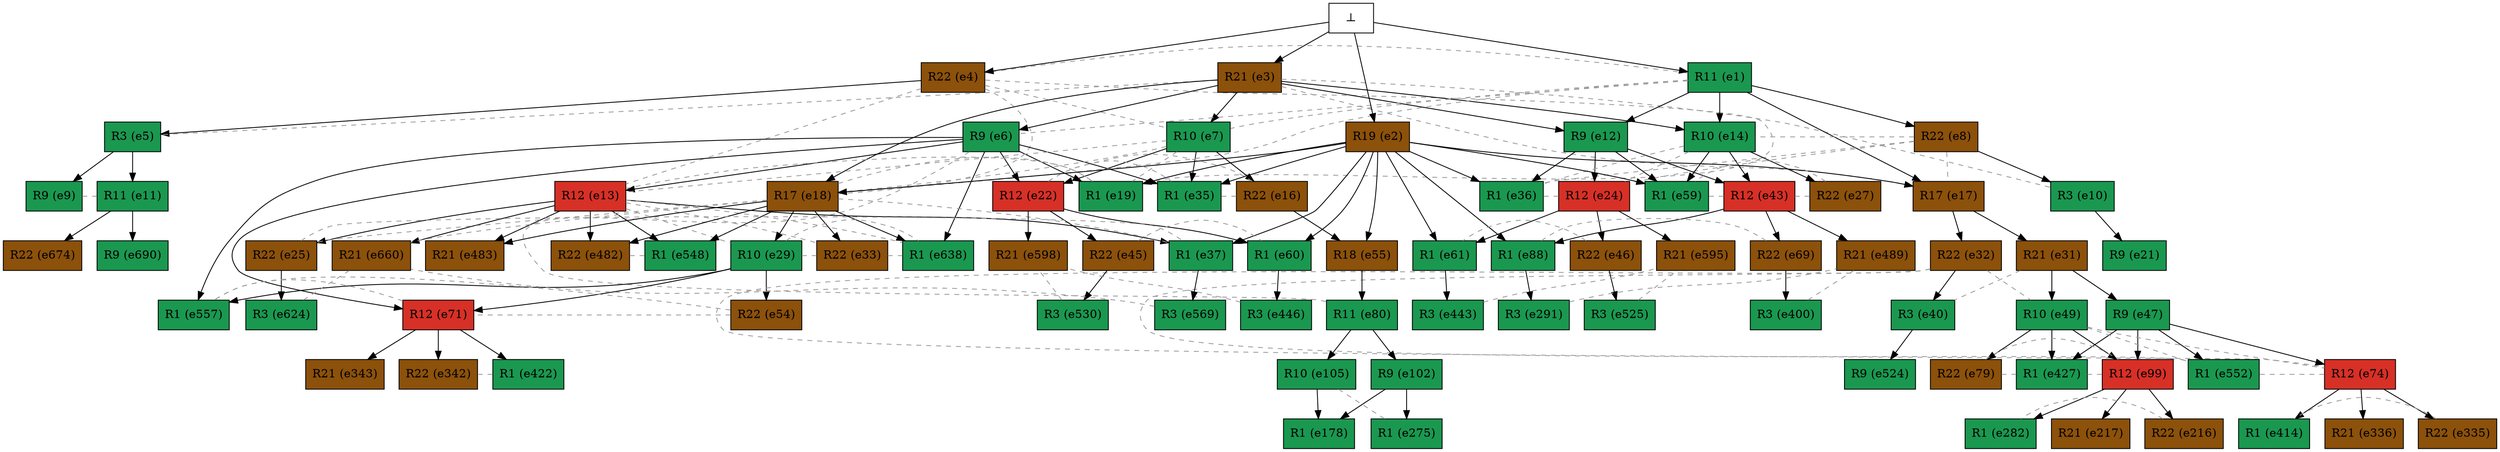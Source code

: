 digraph test {
  e4 -> e5;
  e3 -> e6;
  e3 -> e7;
  e1 -> e8;
  e5 -> e9;
  e8 -> e10;
  e5 -> e11;
  e1 -> e12;
  e3 -> e12;
  e6 -> e13;
  e1 -> e14;
  e3 -> e14;
  e7 -> e16;
  e1 -> e17;
  e2 -> e17;
  e2 -> e18;
  e3 -> e18;
  e2 -> e19;
  e6 -> e19;
  e10 -> e21;
  e6 -> e22;
  e7 -> e22;
  e12 -> e24;
  e13 -> e25;
  e14 -> e27;
  e18 -> e29;
  e17 -> e31;
  e17 -> e32;
  e18 -> e33;
  e2 -> e35;
  e6 -> e35;
  e7 -> e35;
  e2 -> e36;
  e12 -> e36;
  e2 -> e37;
  e13 -> e37;
  e32 -> e40;
  e12 -> e43;
  e14 -> e43;
  e22 -> e45;
  e24 -> e46;
  e31 -> e47;
  e31 -> e49;
  e29 -> e54;
  e2 -> e55;
  e16 -> e55;
  e2 -> e59;
  e12 -> e59;
  e14 -> e59;
  e2 -> e60;
  e22 -> e60;
  e2 -> e61;
  e24 -> e61;
  e43 -> e69;
  e6 -> e71;
  e29 -> e71;
  e47 -> e74;
  e49 -> e79;
  e55 -> e80;
  e2 -> e88;
  e43 -> e88;
  e47 -> e99;
  e49 -> e99;
  e80 -> e102;
  e80 -> e105;
  e102 -> e178;
  e105 -> e178;
  e99 -> e216;
  e99 -> e217;
  e102 -> e275;
  e99 -> e282;
  e88 -> e291;
  e74 -> e335;
  e74 -> e336;
  e71 -> e342;
  e71 -> e343;
  e69 -> e400;
  e74 -> e414;
  e71 -> e422;
  e47 -> e427;
  e49 -> e427;
  e61 -> e443;
  e60 -> e446;
  e13 -> e482;
  e18 -> e482;
  e13 -> e483;
  e18 -> e483;
  e43 -> e489;
  e40 -> e524;
  e46 -> e525;
  e45 -> e530;
  e13 -> e548;
  e18 -> e548;
  e47 -> e552;
  e6 -> e557;
  e29 -> e557;
  e37 -> e569;
  e24 -> e595;
  e22 -> e598;
  e25 -> e624;
  e6 -> e638;
  e18 -> e638;
  e13 -> e660;
  e11 -> e674;
  e11 -> e690;
  e0 -> e1;
  e0 -> e2;
  e0 -> e3;
  e0 -> e4;

//conflicts
  e1 -> e4 [arrowhead=none color=gray60 style=dashed constraint=false];
  e1 -> e6 [arrowhead=none color=gray60 style=dashed constraint=false];
  e1 -> e7 [arrowhead=none color=gray60 style=dashed constraint=false];
  e1 -> e18 [arrowhead=none color=gray60 style=dashed constraint=false];
  e3 -> e5 [arrowhead=none color=gray60 style=dashed constraint=false];
  e3 -> e10 [arrowhead=none color=gray60 style=dashed constraint=false];
  e3 -> e17 [arrowhead=none color=gray60 style=dashed constraint=false];
  e4 -> e7 [arrowhead=none color=gray60 style=dashed constraint=false];
  e4 -> e13 [arrowhead=none color=gray60 style=dashed constraint=false];
  e4 -> e18 [arrowhead=none color=gray60 style=dashed constraint=false];
  e4 -> e19 [arrowhead=none color=gray60 style=dashed constraint=false];
  e6 -> e80 [arrowhead=none color=gray60 style=dashed constraint=false];
  e7 -> e13 [arrowhead=none color=gray60 style=dashed constraint=false];
  e7 -> e18 [arrowhead=none color=gray60 style=dashed constraint=false];
  e7 -> e19 [arrowhead=none color=gray60 style=dashed constraint=false];
  e8 -> e14 [arrowhead=none color=gray60 style=dashed constraint=false];
  e8 -> e17 [arrowhead=none color=gray60 style=dashed constraint=false];
  e8 -> e24 [arrowhead=none color=gray60 style=dashed constraint=false];
  e8 -> e36 [arrowhead=none color=gray60 style=dashed constraint=false];
  e9 -> e11 [arrowhead=none color=gray60 style=dashed constraint=false];
  e13 -> e19 [arrowhead=none color=gray60 style=dashed constraint=false];
  e13 -> e29 [arrowhead=none color=gray60 style=dashed constraint=false];
  e13 -> e33 [arrowhead=none color=gray60 style=dashed constraint=false];
  e13 -> e638 [arrowhead=none color=gray60 style=dashed constraint=false];
  e14 -> e24 [arrowhead=none color=gray60 style=dashed constraint=false];
  e14 -> e36 [arrowhead=none color=gray60 style=dashed constraint=false];
  e16 -> e22 [arrowhead=none color=gray60 style=dashed constraint=false];
  e16 -> e35 [arrowhead=none color=gray60 style=dashed constraint=false];
  e18 -> e19 [arrowhead=none color=gray60 style=dashed constraint=false];
  e18 -> e25 [arrowhead=none color=gray60 style=dashed constraint=false];
  e18 -> e37 [arrowhead=none color=gray60 style=dashed constraint=false];
  e18 -> e660 [arrowhead=none color=gray60 style=dashed constraint=false];
  e22 -> e35 [arrowhead=none color=gray60 style=dashed constraint=false];
  e24 -> e36 [arrowhead=none color=gray60 style=dashed constraint=false];
  e25 -> e37 [arrowhead=none color=gray60 style=dashed constraint=false];
  e27 -> e43 [arrowhead=none color=gray60 style=dashed constraint=false];
  e27 -> e59 [arrowhead=none color=gray60 style=dashed constraint=false];
  e29 -> e33 [arrowhead=none color=gray60 style=dashed constraint=false];
  e29 -> e638 [arrowhead=none color=gray60 style=dashed constraint=false];
  e31 -> e40 [arrowhead=none color=gray60 style=dashed constraint=false];
  e32 -> e49 [arrowhead=none color=gray60 style=dashed constraint=false];
  e32 -> e74 [arrowhead=none color=gray60 style=dashed constraint=false];
  e32 -> e552 [arrowhead=none color=gray60 style=dashed constraint=false];
  e33 -> e638 [arrowhead=none color=gray60 style=dashed constraint=false];
  e43 -> e59 [arrowhead=none color=gray60 style=dashed constraint=false];
  e45 -> e60 [arrowhead=none color=gray60 style=dashed constraint=false];
  e46 -> e61 [arrowhead=none color=gray60 style=dashed constraint=false];
  e49 -> e74 [arrowhead=none color=gray60 style=dashed constraint=false];
  e49 -> e552 [arrowhead=none color=gray60 style=dashed constraint=false];
  e54 -> e71 [arrowhead=none color=gray60 style=dashed constraint=false];
  e54 -> e557 [arrowhead=none color=gray60 style=dashed constraint=false];
  e69 -> e88 [arrowhead=none color=gray60 style=dashed constraint=false];
  e71 -> e557 [arrowhead=none color=gray60 style=dashed constraint=false];
  e74 -> e552 [arrowhead=none color=gray60 style=dashed constraint=false];
  e79 -> e99 [arrowhead=none color=gray60 style=dashed constraint=false];
  e79 -> e427 [arrowhead=none color=gray60 style=dashed constraint=false];
  e99 -> e427 [arrowhead=none color=gray60 style=dashed constraint=false];
  e105 -> e275 [arrowhead=none color=gray60 style=dashed constraint=false];
  e216 -> e282 [arrowhead=none color=gray60 style=dashed constraint=false];
  e291 -> e489 [arrowhead=none color=gray60 style=dashed constraint=false];
  e335 -> e414 [arrowhead=none color=gray60 style=dashed constraint=false];
  e342 -> e422 [arrowhead=none color=gray60 style=dashed constraint=false];
  e400 -> e489 [arrowhead=none color=gray60 style=dashed constraint=false];
  e443 -> e595 [arrowhead=none color=gray60 style=dashed constraint=false];
  e446 -> e598 [arrowhead=none color=gray60 style=dashed constraint=false];
  e482 -> e548 [arrowhead=none color=gray60 style=dashed constraint=false];
  e525 -> e595 [arrowhead=none color=gray60 style=dashed constraint=false];
  e530 -> e598 [arrowhead=none color=gray60 style=dashed constraint=false];
  e569 -> e660 [arrowhead=none color=gray60 style=dashed constraint=false];
  e624 -> e660 [arrowhead=none color=gray60 style=dashed constraint=false];

  e1 [color="black" fillcolor="#1a9850:#1a9850" label="R11 (e1)" shape=box style=filled];
  e2 [color="black" fillcolor="#8c510a:#8c510a" label="R19 (e2)" shape=box style=filled];
  e3 [color="black" fillcolor="#8c510a:#8c510a" label="R21 (e3)" shape=box style=filled];
  e4 [color="black" fillcolor="#8c510a:#8c510a" label="R22 (e4)" shape=box style=filled];
  e5 [color="black" fillcolor="#1a9850:#1a9850" label="R3 (e5)" shape=box style=filled];
  e6 [color="black" fillcolor="#1a9850:#1a9850" label="R9 (e6)" shape=box style=filled];
  e7 [color="black" fillcolor="#1a9850:#1a9850" label="R10 (e7)" shape=box style=filled];
  e8 [color="black" fillcolor="#8c510a:#8c510a" label="R22 (e8)" shape=box style=filled];
  e9 [color="black" fillcolor="#1a9850:#1a9850" label="R9 (e9)" shape=box style=filled];
  e10 [color="black" fillcolor="#1a9850:#1a9850" label="R3 (e10)" shape=box style=filled];
  e11 [color="black" fillcolor="#1a9850:#1a9850" label="R11 (e11)" shape=box style=filled];
  e12 [color="black" fillcolor="#1a9850:#1a9850" label="R9 (e12)" shape=box style=filled];
  e13 [color="black" fillcolor="#d73027:#d73027" label="R12 (e13)" shape=box style=filled];
  e14 [color="black" fillcolor="#1a9850:#1a9850" label="R10 (e14)" shape=box style=filled];
  e16 [color="black" fillcolor="#8c510a:#8c510a" label="R22 (e16)" shape=box style=filled];
  e17 [color="black" fillcolor="#8c510a:#8c510a" label="R17 (e17)" shape=box style=filled];
  e18 [color="black" fillcolor="#8c510a:#8c510a" label="R17 (e18)" shape=box style=filled];
  e19 [color="black" fillcolor="#1a9850:#1a9850" label="R1 (e19)" shape=box style=filled];
  e21 [color="black" fillcolor="#1a9850:#1a9850" label="R9 (e21)" shape=box style=filled];
  e22 [color="black" fillcolor="#d73027:#d73027" label="R12 (e22)" shape=box style=filled];
  e24 [color="black" fillcolor="#d73027:#d73027" label="R12 (e24)" shape=box style=filled];
  e25 [color="black" fillcolor="#8c510a:#8c510a" label="R22 (e25)" shape=box style=filled];
  e27 [color="black" fillcolor="#8c510a:#8c510a" label="R22 (e27)" shape=box style=filled];
  e29 [color="black" fillcolor="#1a9850:#1a9850" label="R10 (e29)" shape=box style=filled];
  e31 [color="black" fillcolor="#8c510a:#8c510a" label="R21 (e31)" shape=box style=filled];
  e32 [color="black" fillcolor="#8c510a:#8c510a" label="R22 (e32)" shape=box style=filled];
  e33 [color="black" fillcolor="#8c510a:#8c510a" label="R22 (e33)" shape=box style=filled];
  e35 [color="black" fillcolor="#1a9850:#1a9850" label="R1 (e35)" shape=box style=filled];
  e36 [color="black" fillcolor="#1a9850:#1a9850" label="R1 (e36)" shape=box style=filled];
  e37 [color="black" fillcolor="#1a9850:#1a9850" label="R1 (e37)" shape=box style=filled];
  e40 [color="black" fillcolor="#1a9850:#1a9850" label="R3 (e40)" shape=box style=filled];
  e43 [color="black" fillcolor="#d73027:#d73027" label="R12 (e43)" shape=box style=filled];
  e45 [color="black" fillcolor="#8c510a:#8c510a" label="R22 (e45)" shape=box style=filled];
  e46 [color="black" fillcolor="#8c510a:#8c510a" label="R22 (e46)" shape=box style=filled];
  e47 [color="black" fillcolor="#1a9850:#1a9850" label="R9 (e47)" shape=box style=filled];
  e49 [color="black" fillcolor="#1a9850:#1a9850" label="R10 (e49)" shape=box style=filled];
  e54 [color="black" fillcolor="#8c510a:#8c510a" label="R22 (e54)" shape=box style=filled];
  e55 [color="black" fillcolor="#8c510a:#8c510a" label="R18 (e55)" shape=box style=filled];
  e59 [color="black" fillcolor="#1a9850:#1a9850" label="R1 (e59)" shape=box style=filled];
  e60 [color="black" fillcolor="#1a9850:#1a9850" label="R1 (e60)" shape=box style=filled];
  e61 [color="black" fillcolor="#1a9850:#1a9850" label="R1 (e61)" shape=box style=filled];
  e69 [color="black" fillcolor="#8c510a:#8c510a" label="R22 (e69)" shape=box style=filled];
  e71 [color="black" fillcolor="#d73027:#d73027" label="R12 (e71)" shape=box style=filled];
  e74 [color="black" fillcolor="#d73027:#d73027" label="R12 (e74)" shape=box style=filled];
  e79 [color="black" fillcolor="#8c510a:#8c510a" label="R22 (e79)" shape=box style=filled];
  e80 [color="black" fillcolor="#1a9850:#1a9850" label="R11 (e80)" shape=box style=filled];
  e88 [color="black" fillcolor="#1a9850:#1a9850" label="R1 (e88)" shape=box style=filled];
  e99 [color="black" fillcolor="#d73027:#d73027" label="R12 (e99)" shape=box style=filled];
  e102 [color="black" fillcolor="#1a9850:#1a9850" label="R9 (e102)" shape=box style=filled];
  e105 [color="black" fillcolor="#1a9850:#1a9850" label="R10 (e105)" shape=box style=filled];
  e178 [color="black" fillcolor="#1a9850:#1a9850" label="R1 (e178)" shape=box style=filled];
  e216 [color="black" fillcolor="#8c510a:#8c510a" label="R22 (e216)" shape=box style=filled];
  e217 [color="black" fillcolor="#8c510a:#8c510a" label="R21 (e217)" shape=box style=filled];
  e275 [color="black" fillcolor="#1a9850:#1a9850" label="R1 (e275)" shape=box style=filled];
  e282 [color="black" fillcolor="#1a9850:#1a9850" label="R1 (e282)" shape=box style=filled];
  e291 [color="black" fillcolor="#1a9850:#1a9850" label="R3 (e291)" shape=box style=filled];
  e335 [color="black" fillcolor="#8c510a:#8c510a" label="R22 (e335)" shape=box style=filled];
  e336 [color="black" fillcolor="#8c510a:#8c510a" label="R21 (e336)" shape=box style=filled];
  e342 [color="black" fillcolor="#8c510a:#8c510a" label="R22 (e342)" shape=box style=filled];
  e343 [color="black" fillcolor="#8c510a:#8c510a" label="R21 (e343)" shape=box style=filled];
  e400 [color="black" fillcolor="#1a9850:#1a9850" label="R3 (e400)" shape=box style=filled];
  e414 [color="black" fillcolor="#1a9850:#1a9850" label="R1 (e414)" shape=box style=filled];
  e422 [color="black" fillcolor="#1a9850:#1a9850" label="R1 (e422)" shape=box style=filled];
  e427 [color="black" fillcolor="#1a9850:#1a9850" label="R1 (e427)" shape=box style=filled];
  e443 [color="black" fillcolor="#1a9850:#1a9850" label="R3 (e443)" shape=box style=filled];
  e446 [color="black" fillcolor="#1a9850:#1a9850" label="R3 (e446)" shape=box style=filled];
  e482 [color="black" fillcolor="#8c510a:#8c510a" label="R22 (e482)" shape=box style=filled];
  e483 [color="black" fillcolor="#8c510a:#8c510a" label="R21 (e483)" shape=box style=filled];
  e489 [color="black" fillcolor="#8c510a:#8c510a" label="R21 (e489)" shape=box style=filled];
  e524 [color="black" fillcolor="#1a9850:#1a9850" label="R9 (e524)" shape=box style=filled];
  e525 [color="black" fillcolor="#1a9850:#1a9850" label="R3 (e525)" shape=box style=filled];
  e530 [color="black" fillcolor="#1a9850:#1a9850" label="R3 (e530)" shape=box style=filled];
  e548 [color="black" fillcolor="#1a9850:#1a9850" label="R1 (e548)" shape=box style=filled];
  e552 [color="black" fillcolor="#1a9850:#1a9850" label="R1 (e552)" shape=box style=filled];
  e557 [color="black" fillcolor="#1a9850:#1a9850" label="R1 (e557)" shape=box style=filled];
  e569 [color="black" fillcolor="#1a9850:#1a9850" label="R3 (e569)" shape=box style=filled];
  e595 [color="black" fillcolor="#8c510a:#8c510a" label="R21 (e595)" shape=box style=filled];
  e598 [color="black" fillcolor="#8c510a:#8c510a" label="R21 (e598)" shape=box style=filled];
  e624 [color="black" fillcolor="#1a9850:#1a9850" label="R3 (e624)" shape=box style=filled];
  e638 [color="black" fillcolor="#1a9850:#1a9850" label="R1 (e638)" shape=box style=filled];
  e660 [color="black" fillcolor="#8c510a:#8c510a" label="R21 (e660)" shape=box style=filled];
  e674 [color="black" fillcolor="#8c510a:#8c510a" label="R22 (e674)" shape=box style=filled];
  e690 [color="black" fillcolor="#1a9850:#1a9850" label="R9 (e690)" shape=box style=filled];
  e0 [fillcolor="white" label="⊥" shape=box style=filled];
}
